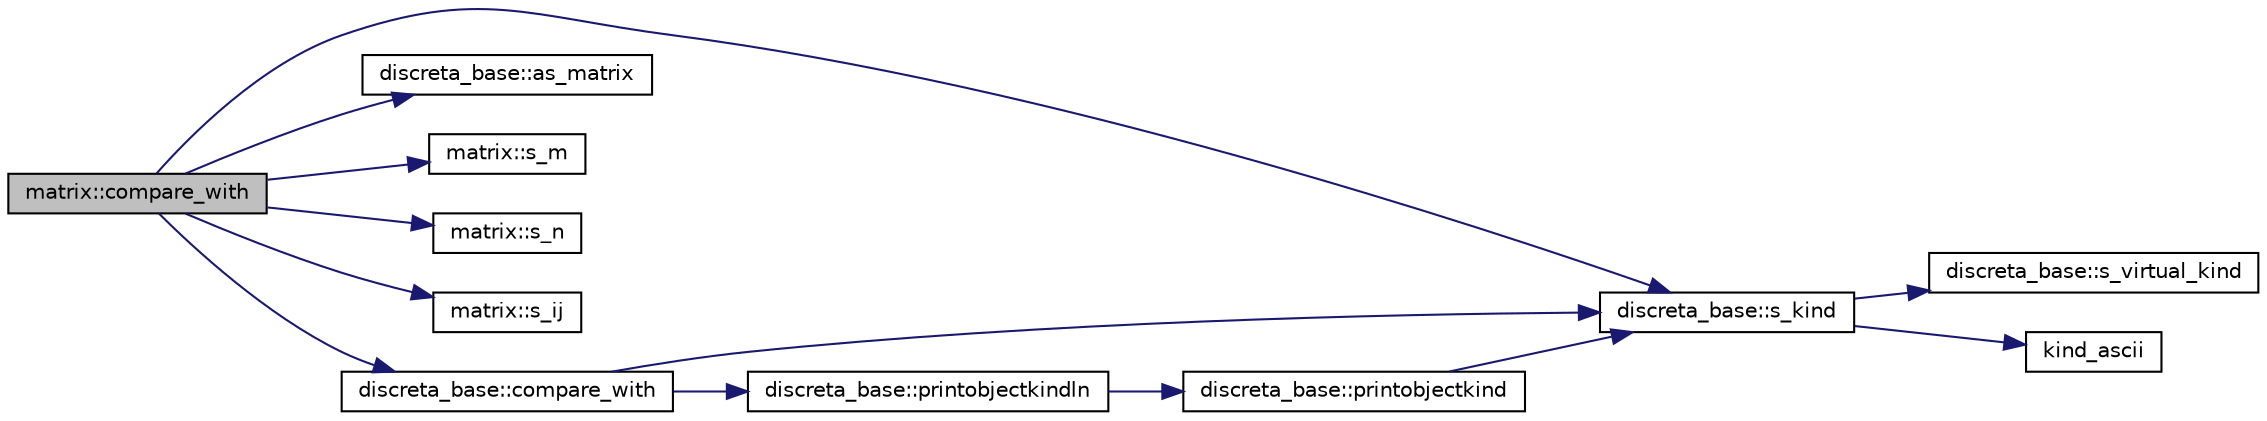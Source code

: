 digraph "matrix::compare_with"
{
  edge [fontname="Helvetica",fontsize="10",labelfontname="Helvetica",labelfontsize="10"];
  node [fontname="Helvetica",fontsize="10",shape=record];
  rankdir="LR";
  Node175 [label="matrix::compare_with",height=0.2,width=0.4,color="black", fillcolor="grey75", style="filled", fontcolor="black"];
  Node175 -> Node176 [color="midnightblue",fontsize="10",style="solid",fontname="Helvetica"];
  Node176 [label="discreta_base::s_kind",height=0.2,width=0.4,color="black", fillcolor="white", style="filled",URL="$d7/d71/classdiscreta__base.html#a8a830025c74adbbc3362418a7c2ba157"];
  Node176 -> Node177 [color="midnightblue",fontsize="10",style="solid",fontname="Helvetica"];
  Node177 [label="discreta_base::s_virtual_kind",height=0.2,width=0.4,color="black", fillcolor="white", style="filled",URL="$d7/d71/classdiscreta__base.html#a52778a6d6943a468be083d0785d418fb"];
  Node176 -> Node178 [color="midnightblue",fontsize="10",style="solid",fontname="Helvetica"];
  Node178 [label="kind_ascii",height=0.2,width=0.4,color="black", fillcolor="white", style="filled",URL="$d9/d60/discreta_8h.html#ad0ce825a9f29bc6cec27e1b64cfe27bf"];
  Node175 -> Node179 [color="midnightblue",fontsize="10",style="solid",fontname="Helvetica"];
  Node179 [label="discreta_base::as_matrix",height=0.2,width=0.4,color="black", fillcolor="white", style="filled",URL="$d7/d71/classdiscreta__base.html#ae4d7f56d917a4707b838fbffde6467ff"];
  Node175 -> Node180 [color="midnightblue",fontsize="10",style="solid",fontname="Helvetica"];
  Node180 [label="matrix::s_m",height=0.2,width=0.4,color="black", fillcolor="white", style="filled",URL="$d1/d8d/classmatrix.html#afeb2e29600e68448b9d1130114b9606f"];
  Node175 -> Node181 [color="midnightblue",fontsize="10",style="solid",fontname="Helvetica"];
  Node181 [label="matrix::s_n",height=0.2,width=0.4,color="black", fillcolor="white", style="filled",URL="$d1/d8d/classmatrix.html#a35f5321a5615451fdc8be7b953f8ac8b"];
  Node175 -> Node182 [color="midnightblue",fontsize="10",style="solid",fontname="Helvetica"];
  Node182 [label="matrix::s_ij",height=0.2,width=0.4,color="black", fillcolor="white", style="filled",URL="$d1/d8d/classmatrix.html#ab36f1b3abd2df280224c50c9debb57df"];
  Node175 -> Node183 [color="midnightblue",fontsize="10",style="solid",fontname="Helvetica"];
  Node183 [label="discreta_base::compare_with",height=0.2,width=0.4,color="black", fillcolor="white", style="filled",URL="$d7/d71/classdiscreta__base.html#a3818444c4301d0b7ed47c3b850ea6c60"];
  Node183 -> Node176 [color="midnightblue",fontsize="10",style="solid",fontname="Helvetica"];
  Node183 -> Node184 [color="midnightblue",fontsize="10",style="solid",fontname="Helvetica"];
  Node184 [label="discreta_base::printobjectkindln",height=0.2,width=0.4,color="black", fillcolor="white", style="filled",URL="$d7/d71/classdiscreta__base.html#a677ccc8f392ebedde05e453f8cf59559"];
  Node184 -> Node185 [color="midnightblue",fontsize="10",style="solid",fontname="Helvetica"];
  Node185 [label="discreta_base::printobjectkind",height=0.2,width=0.4,color="black", fillcolor="white", style="filled",URL="$d7/d71/classdiscreta__base.html#aa75a1314aa706909b029664944904231"];
  Node185 -> Node176 [color="midnightblue",fontsize="10",style="solid",fontname="Helvetica"];
}
